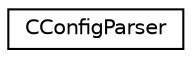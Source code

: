 digraph "Graphical Class Hierarchy"
{
 // LATEX_PDF_SIZE
  edge [fontname="Helvetica",fontsize="10",labelfontname="Helvetica",labelfontsize="10"];
  node [fontname="Helvetica",fontsize="10",shape=record];
  rankdir="LR";
  Node0 [label="CConfigParser",height=0.2,width=0.4,color="black", fillcolor="white", style="filled",URL="$classCConfigParser.html",tooltip="Class that parses data from \"data.txt\"."];
}
